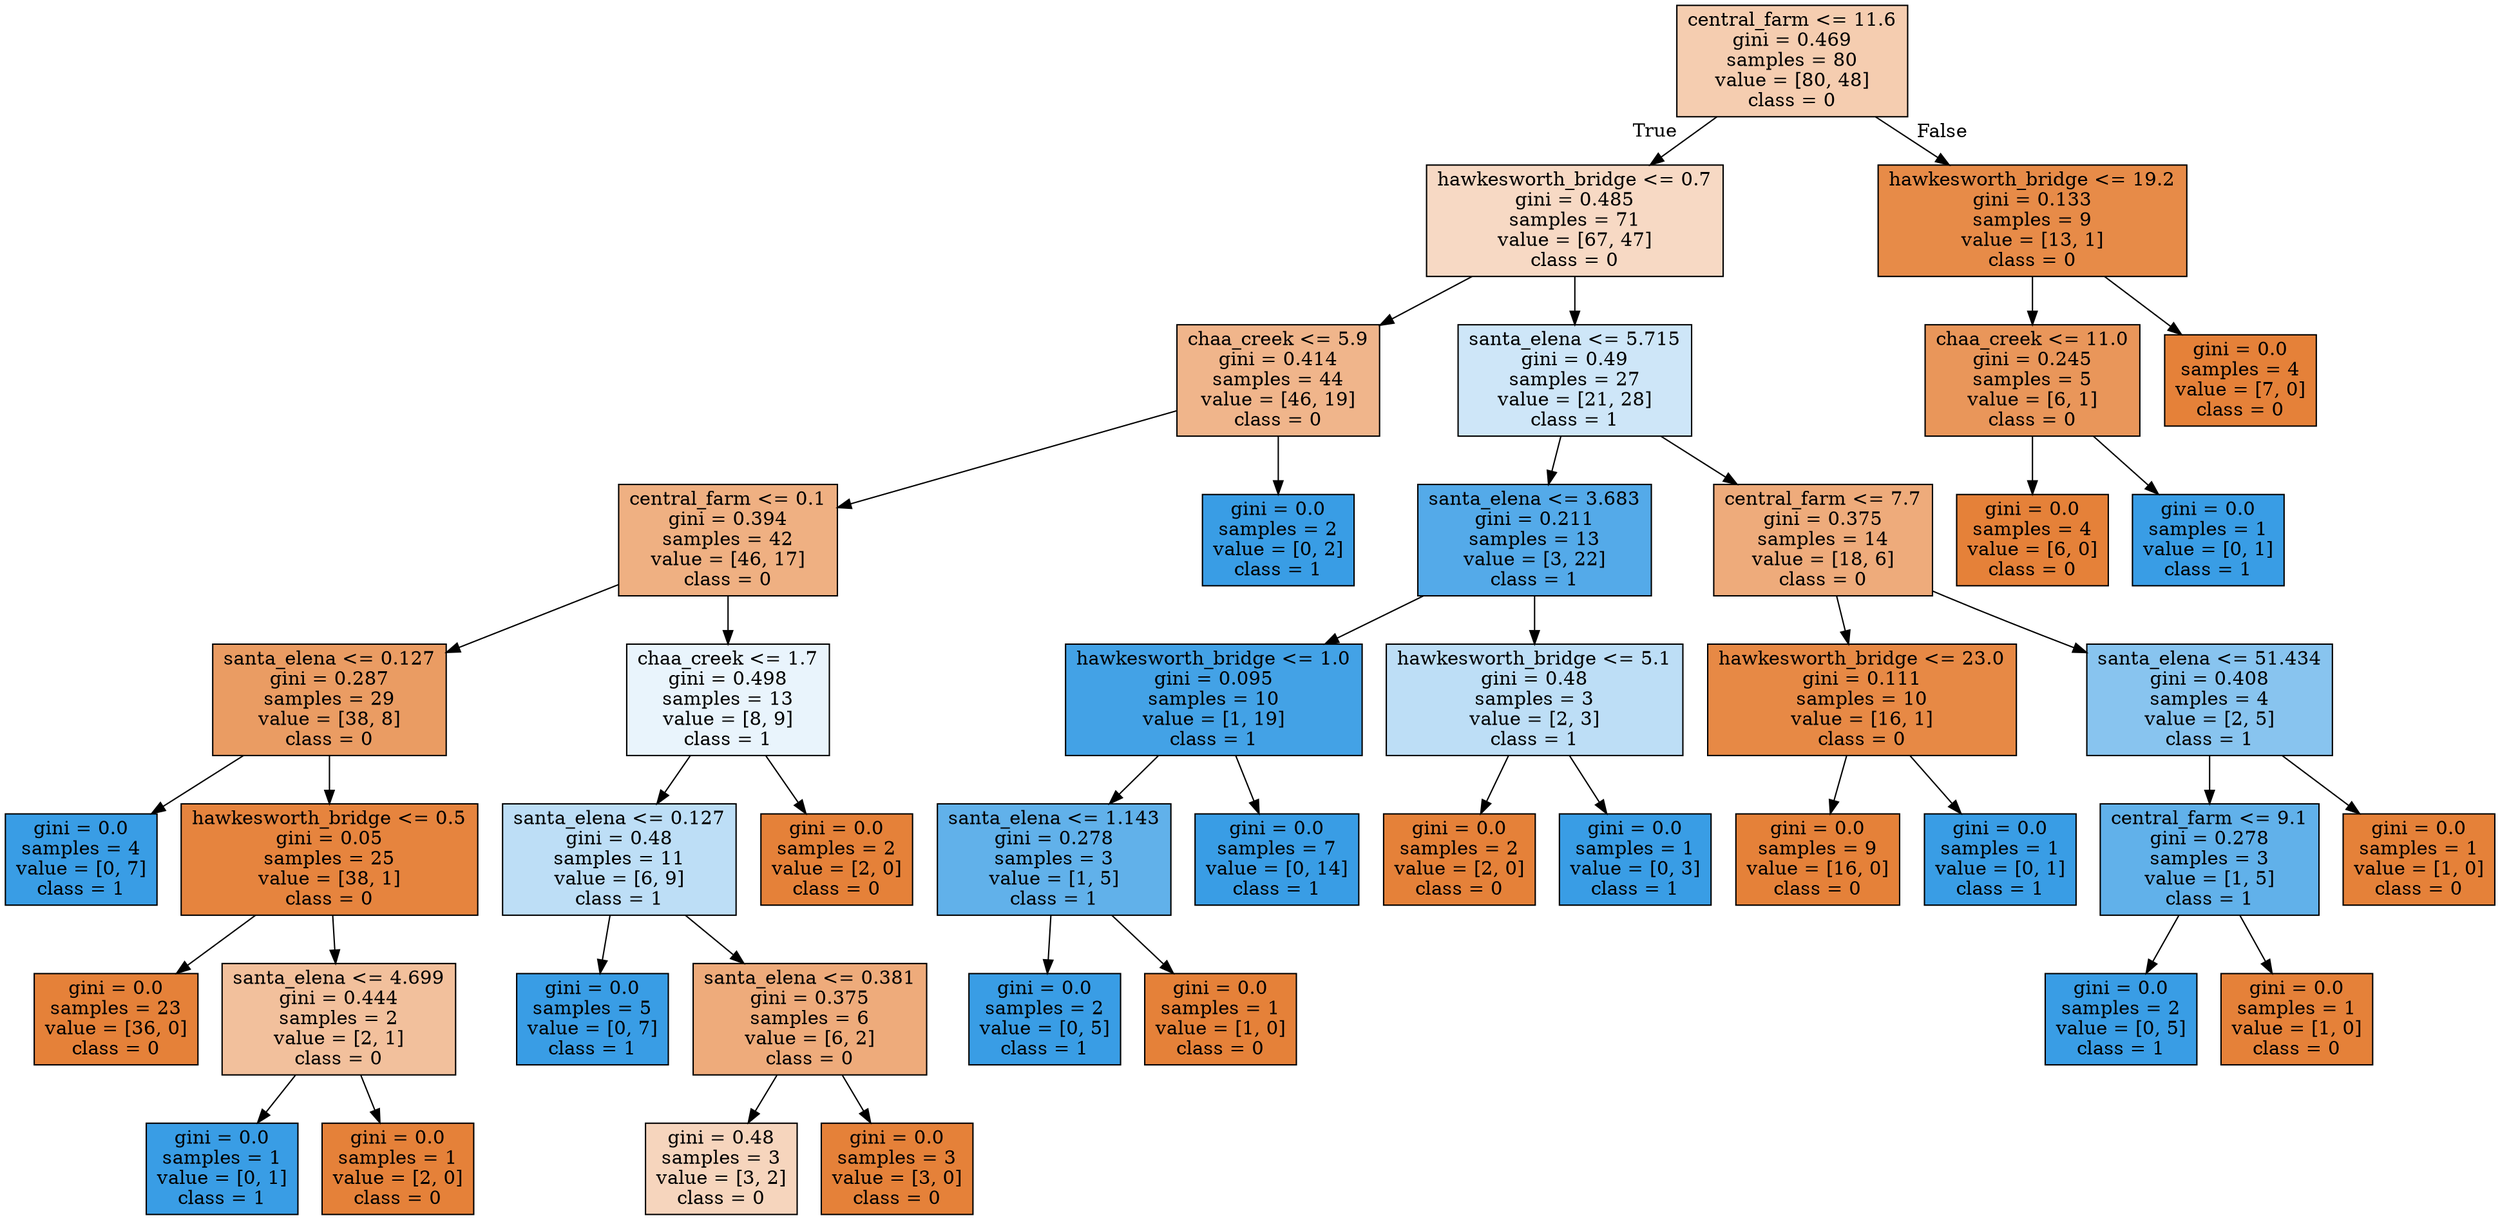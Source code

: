digraph Tree {
node [shape=box, style="filled", color="black"] ;
0 [label="central_farm <= 11.6\ngini = 0.469\nsamples = 80\nvalue = [80, 48]\nclass = 0", fillcolor="#f5cdb0"] ;
1 [label="hawkesworth_bridge <= 0.7\ngini = 0.485\nsamples = 71\nvalue = [67, 47]\nclass = 0", fillcolor="#f7d9c4"] ;
0 -> 1 [labeldistance=2.5, labelangle=45, headlabel="True"] ;
2 [label="chaa_creek <= 5.9\ngini = 0.414\nsamples = 44\nvalue = [46, 19]\nclass = 0", fillcolor="#f0b58b"] ;
1 -> 2 ;
3 [label="central_farm <= 0.1\ngini = 0.394\nsamples = 42\nvalue = [46, 17]\nclass = 0", fillcolor="#efb082"] ;
2 -> 3 ;
4 [label="santa_elena <= 0.127\ngini = 0.287\nsamples = 29\nvalue = [38, 8]\nclass = 0", fillcolor="#ea9c63"] ;
3 -> 4 ;
5 [label="gini = 0.0\nsamples = 4\nvalue = [0, 7]\nclass = 1", fillcolor="#399de5"] ;
4 -> 5 ;
6 [label="hawkesworth_bridge <= 0.5\ngini = 0.05\nsamples = 25\nvalue = [38, 1]\nclass = 0", fillcolor="#e6843e"] ;
4 -> 6 ;
7 [label="gini = 0.0\nsamples = 23\nvalue = [36, 0]\nclass = 0", fillcolor="#e58139"] ;
6 -> 7 ;
8 [label="santa_elena <= 4.699\ngini = 0.444\nsamples = 2\nvalue = [2, 1]\nclass = 0", fillcolor="#f2c09c"] ;
6 -> 8 ;
9 [label="gini = 0.0\nsamples = 1\nvalue = [0, 1]\nclass = 1", fillcolor="#399de5"] ;
8 -> 9 ;
10 [label="gini = 0.0\nsamples = 1\nvalue = [2, 0]\nclass = 0", fillcolor="#e58139"] ;
8 -> 10 ;
11 [label="chaa_creek <= 1.7\ngini = 0.498\nsamples = 13\nvalue = [8, 9]\nclass = 1", fillcolor="#e9f4fc"] ;
3 -> 11 ;
12 [label="santa_elena <= 0.127\ngini = 0.48\nsamples = 11\nvalue = [6, 9]\nclass = 1", fillcolor="#bddef6"] ;
11 -> 12 ;
13 [label="gini = 0.0\nsamples = 5\nvalue = [0, 7]\nclass = 1", fillcolor="#399de5"] ;
12 -> 13 ;
14 [label="santa_elena <= 0.381\ngini = 0.375\nsamples = 6\nvalue = [6, 2]\nclass = 0", fillcolor="#eeab7b"] ;
12 -> 14 ;
15 [label="gini = 0.48\nsamples = 3\nvalue = [3, 2]\nclass = 0", fillcolor="#f6d5bd"] ;
14 -> 15 ;
16 [label="gini = 0.0\nsamples = 3\nvalue = [3, 0]\nclass = 0", fillcolor="#e58139"] ;
14 -> 16 ;
17 [label="gini = 0.0\nsamples = 2\nvalue = [2, 0]\nclass = 0", fillcolor="#e58139"] ;
11 -> 17 ;
18 [label="gini = 0.0\nsamples = 2\nvalue = [0, 2]\nclass = 1", fillcolor="#399de5"] ;
2 -> 18 ;
19 [label="santa_elena <= 5.715\ngini = 0.49\nsamples = 27\nvalue = [21, 28]\nclass = 1", fillcolor="#cee6f8"] ;
1 -> 19 ;
20 [label="santa_elena <= 3.683\ngini = 0.211\nsamples = 13\nvalue = [3, 22]\nclass = 1", fillcolor="#54aae9"] ;
19 -> 20 ;
21 [label="hawkesworth_bridge <= 1.0\ngini = 0.095\nsamples = 10\nvalue = [1, 19]\nclass = 1", fillcolor="#43a2e6"] ;
20 -> 21 ;
22 [label="santa_elena <= 1.143\ngini = 0.278\nsamples = 3\nvalue = [1, 5]\nclass = 1", fillcolor="#61b1ea"] ;
21 -> 22 ;
23 [label="gini = 0.0\nsamples = 2\nvalue = [0, 5]\nclass = 1", fillcolor="#399de5"] ;
22 -> 23 ;
24 [label="gini = 0.0\nsamples = 1\nvalue = [1, 0]\nclass = 0", fillcolor="#e58139"] ;
22 -> 24 ;
25 [label="gini = 0.0\nsamples = 7\nvalue = [0, 14]\nclass = 1", fillcolor="#399de5"] ;
21 -> 25 ;
26 [label="hawkesworth_bridge <= 5.1\ngini = 0.48\nsamples = 3\nvalue = [2, 3]\nclass = 1", fillcolor="#bddef6"] ;
20 -> 26 ;
27 [label="gini = 0.0\nsamples = 2\nvalue = [2, 0]\nclass = 0", fillcolor="#e58139"] ;
26 -> 27 ;
28 [label="gini = 0.0\nsamples = 1\nvalue = [0, 3]\nclass = 1", fillcolor="#399de5"] ;
26 -> 28 ;
29 [label="central_farm <= 7.7\ngini = 0.375\nsamples = 14\nvalue = [18, 6]\nclass = 0", fillcolor="#eeab7b"] ;
19 -> 29 ;
30 [label="hawkesworth_bridge <= 23.0\ngini = 0.111\nsamples = 10\nvalue = [16, 1]\nclass = 0", fillcolor="#e78945"] ;
29 -> 30 ;
31 [label="gini = 0.0\nsamples = 9\nvalue = [16, 0]\nclass = 0", fillcolor="#e58139"] ;
30 -> 31 ;
32 [label="gini = 0.0\nsamples = 1\nvalue = [0, 1]\nclass = 1", fillcolor="#399de5"] ;
30 -> 32 ;
33 [label="santa_elena <= 51.434\ngini = 0.408\nsamples = 4\nvalue = [2, 5]\nclass = 1", fillcolor="#88c4ef"] ;
29 -> 33 ;
34 [label="central_farm <= 9.1\ngini = 0.278\nsamples = 3\nvalue = [1, 5]\nclass = 1", fillcolor="#61b1ea"] ;
33 -> 34 ;
35 [label="gini = 0.0\nsamples = 2\nvalue = [0, 5]\nclass = 1", fillcolor="#399de5"] ;
34 -> 35 ;
36 [label="gini = 0.0\nsamples = 1\nvalue = [1, 0]\nclass = 0", fillcolor="#e58139"] ;
34 -> 36 ;
37 [label="gini = 0.0\nsamples = 1\nvalue = [1, 0]\nclass = 0", fillcolor="#e58139"] ;
33 -> 37 ;
38 [label="hawkesworth_bridge <= 19.2\ngini = 0.133\nsamples = 9\nvalue = [13, 1]\nclass = 0", fillcolor="#e78b48"] ;
0 -> 38 [labeldistance=2.5, labelangle=-45, headlabel="False"] ;
39 [label="chaa_creek <= 11.0\ngini = 0.245\nsamples = 5\nvalue = [6, 1]\nclass = 0", fillcolor="#e9965a"] ;
38 -> 39 ;
40 [label="gini = 0.0\nsamples = 4\nvalue = [6, 0]\nclass = 0", fillcolor="#e58139"] ;
39 -> 40 ;
41 [label="gini = 0.0\nsamples = 1\nvalue = [0, 1]\nclass = 1", fillcolor="#399de5"] ;
39 -> 41 ;
42 [label="gini = 0.0\nsamples = 4\nvalue = [7, 0]\nclass = 0", fillcolor="#e58139"] ;
38 -> 42 ;
}